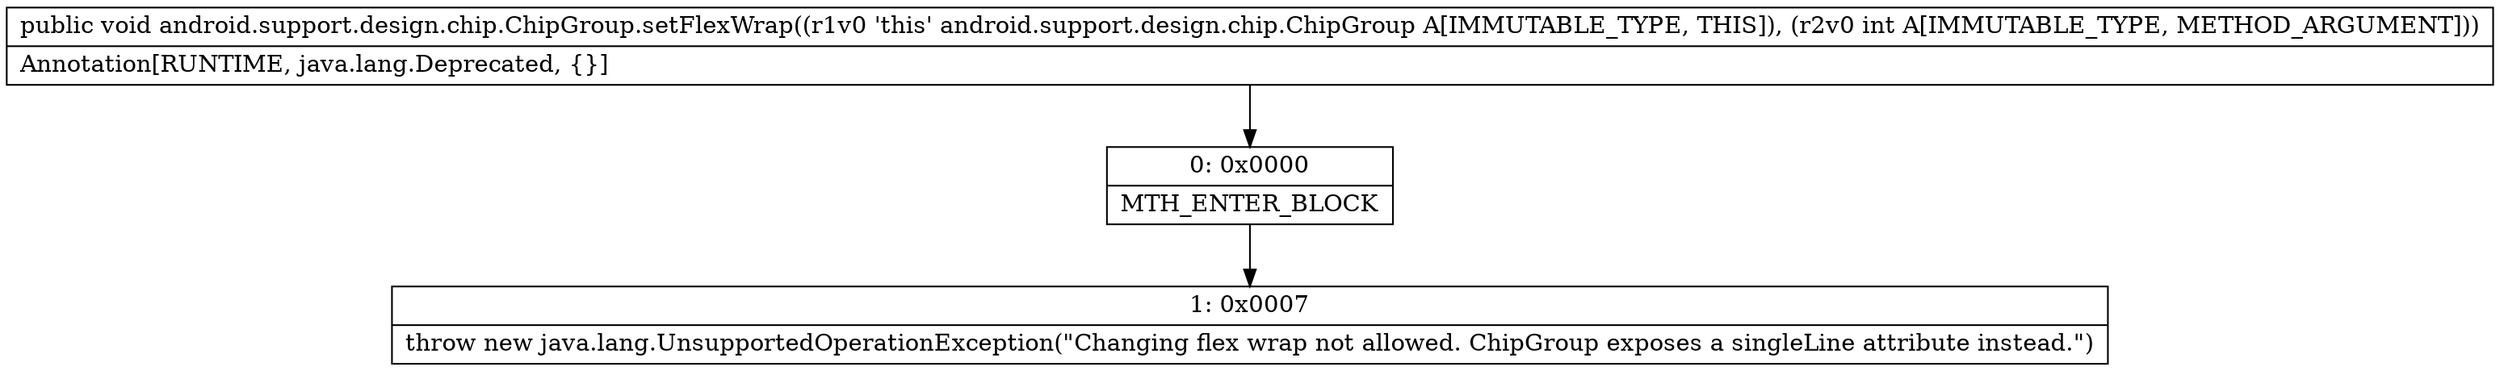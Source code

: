 digraph "CFG forandroid.support.design.chip.ChipGroup.setFlexWrap(I)V" {
Node_0 [shape=record,label="{0\:\ 0x0000|MTH_ENTER_BLOCK\l}"];
Node_1 [shape=record,label="{1\:\ 0x0007|throw new java.lang.UnsupportedOperationException(\"Changing flex wrap not allowed. ChipGroup exposes a singleLine attribute instead.\")\l}"];
MethodNode[shape=record,label="{public void android.support.design.chip.ChipGroup.setFlexWrap((r1v0 'this' android.support.design.chip.ChipGroup A[IMMUTABLE_TYPE, THIS]), (r2v0 int A[IMMUTABLE_TYPE, METHOD_ARGUMENT]))  | Annotation[RUNTIME, java.lang.Deprecated, \{\}]\l}"];
MethodNode -> Node_0;
Node_0 -> Node_1;
}

